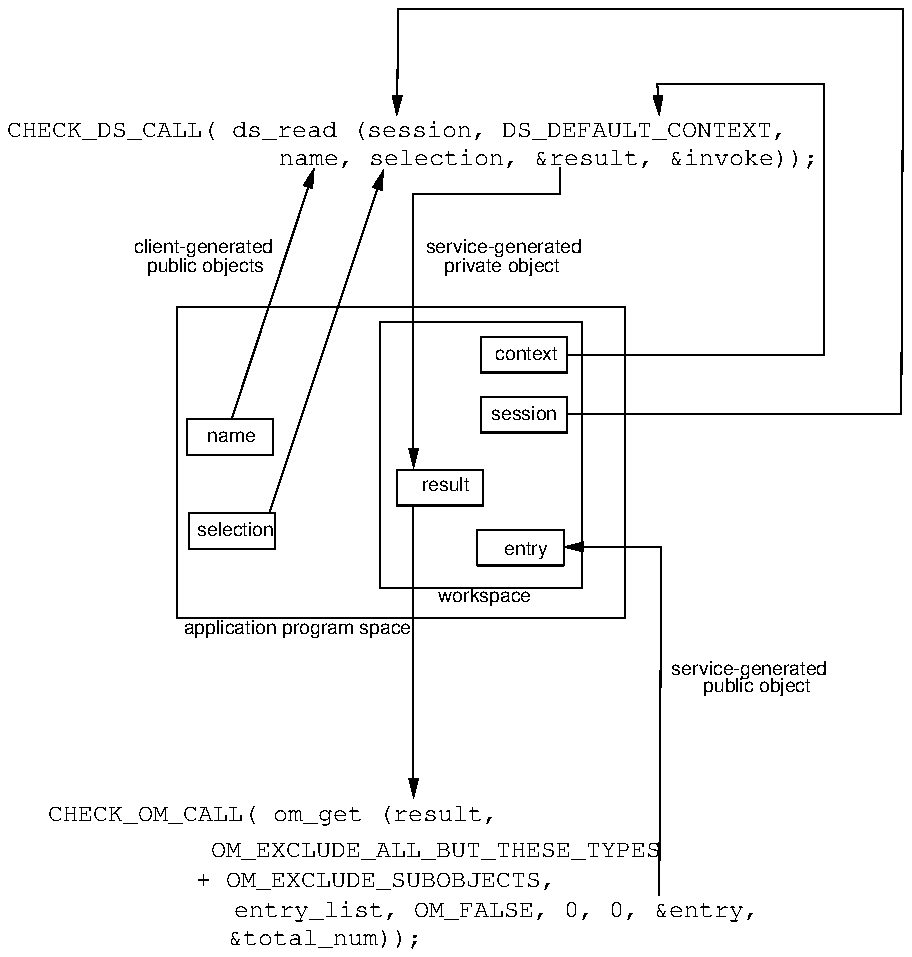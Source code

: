 .PS
.in +.5i
scale = 106.667
line ->  from 279, 437 \
	to 279, 423 \
	to 201, 423 \
	to 201, 277 
"\f(CW\s9&total_num));\s0\fP"  at 154, 26
"\fH\s7workspace\s0\fP"  at 239, 209
"\fH\s7application program space\s0\fP"  at 139, 192
"\fH\s7service-generated\s0\fP"  at 249, 395
"\fH\s7client-generated\s0\fP"  at 89, 395
"\fH\s7public objects\s0\fP"  at 90, 385
.ps 10
line ->  from 201, 257 \
	to 201, 101 
line ->  from 332, 49 \
	to 333, 235 \
	to 281, 235 
.ps 10
"\f(CW\s9entry_list, OM_FALSE, 0, 0, &entry,\s0\fP"  at 245, 41
"\fH\s7service-generated\s0\fP"  at 380, 170
box  wid 239 ht 166 at 194.5, 280
"\fH\s7entry\s0\fP"  at 261, 234
box  wid 46 ht 19 at 258, 234.5
"\fH\s7context\s0\fP"  at 261, 338
box  wid 46 ht 19 at 260, 337.5
"\fH\s7result\s0\fP"  at 218, 268
"\f(CW\s9CHECK_DS_CALL( ds_read (session, DS_DEFAULT_CONTEXT,\s0\fP"  at 192, 457
"\f(CW\s9+ OM_EXCLUDE_SUBOBJECTS,\s0\fP"  at 181, 57
"\f(CW\s9OM_EXCLUDE_ALL_BUT_THESE_TYPES\s0\fP"  at 213, 73
"\f(CW\s9name, selection, &result, &invoke));\s0\fP"  at 273, 442
"\f(CW\s9CHECK_OM_CALL( om_get (result,\s0\fP"  at 126, 92
"\fH\s7\s0\fP"  at 69, 4
"\fH\s7\s0\fP"  at 6, 48
box  wid 46 ht 19 at 103, 293.5
box  wid 46 ht 19 at 104, 243.5
"\fH\s7selection\s0\fP"  at 106, 244
"\fH\s7name\s0\fP"  at 104, 294
line ->  from 104, 304 \
	to 148, 437 
.ps 10
line ->  from 124, 253 \
	to 185, 436 
.ps 10
box  wid 108 ht 142 at 237, 284
box  wid 46 ht 19 at 260, 305.5
"\fH\s7session\s0\fP"  at 260, 306
.ps 10
line ->  from 284, 337 \
	to 420, 337 \
	to 420, 482 \
	to 331, 482 \
	to 332, 465 
line ->  from 284, 306 \
	to 461, 306 \
	to 462, 522 \
	to 193, 522 \
	to 192, 465 
.ps 10
box  wid 46 ht 19 at 215, 266.5
"\fH\s7public object\s0\fP"  at 384, 161
"\fH\s7private object\s0\fP"  at 248, 385
.in -.5i
.PE
